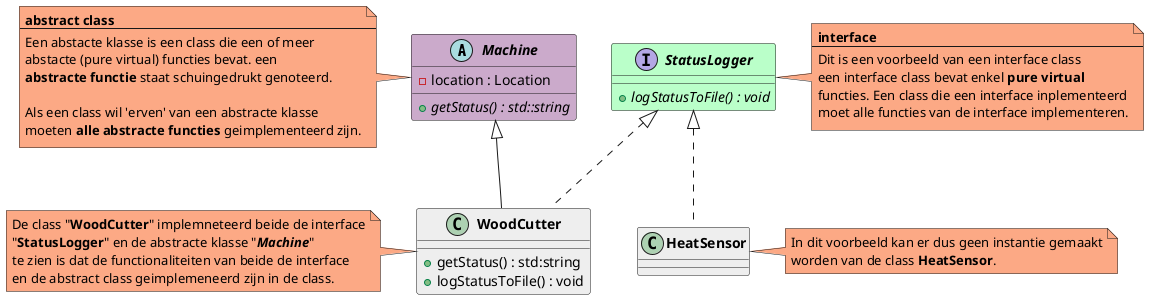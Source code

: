 @startuml
'https://plantuml.com/class-diagram

abstract class1 as "**//Machine//**" #CBAACB
{
    {field} - location : Location
    {method} + {abstract} getStatus() : std::string
}

interface interface1 as "**//StatusLogger//**" #BAFFC9
{
    {method} + {abstract} logStatusToFile() : void
}

class class2 as "**WoodCutter**" #EEEEEE
{
    {method} + getStatus() : std:string
    {method} + logStatusToFile() : void
}

class class3 as "**HeatSensor**" #EEEEEE

class1 -[hidden]right-> interface1

class2 -up-|> class1
class2 .up.|> interface1
class3 .up.|> interface1


note right of interface1 #FCA985
    **interface**
    --
    Dit is een voorbeeld van een interface class
    een interface class bevat enkel **pure virtual**
    functies. Een class die een interface inplementeerd
    moet alle functies van de interface implementeren.
end note

note right of class3 #FCA985
    In dit voorbeeld kan er dus geen instantie gemaakt
    worden van de class **HeatSensor**.
end note

note left of class1 #FCA985
    **abstract class**
    --
    Een abstacte klasse is een class die een of meer
    abstacte (pure virtual) functies bevat. een
    **abstracte functie** staat schuingedrukt genoteerd.

    Als een class wil 'erven' van een abstracte klasse
    moeten **alle abstracte functies** geimplementeerd zijn.
end note

note left of class2 #FCA985
    De class "**WoodCutter**" implemneteerd beide de interface
    "**StatusLogger**" en de abstracte klasse "**//Machine//**"
    te zien is dat de functionaliteiten van beide de interface
    en de abstract class geimplemeneerd zijn in de class.
end note

@enduml
